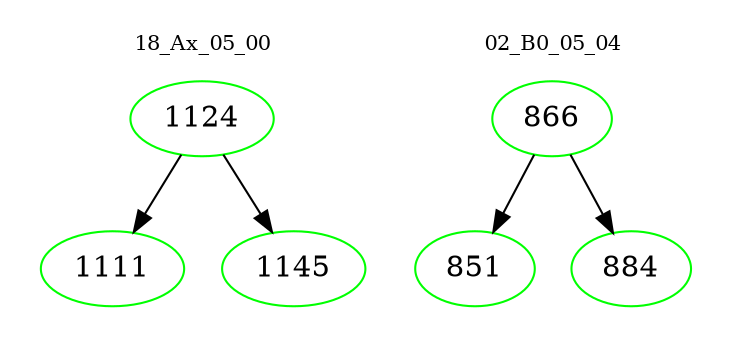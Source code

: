 digraph{
subgraph cluster_0 {
color = white
label = "18_Ax_05_00";
fontsize=10;
T0_1124 [label="1124", color="green"]
T0_1124 -> T0_1111 [color="black"]
T0_1111 [label="1111", color="green"]
T0_1124 -> T0_1145 [color="black"]
T0_1145 [label="1145", color="green"]
}
subgraph cluster_1 {
color = white
label = "02_B0_05_04";
fontsize=10;
T1_866 [label="866", color="green"]
T1_866 -> T1_851 [color="black"]
T1_851 [label="851", color="green"]
T1_866 -> T1_884 [color="black"]
T1_884 [label="884", color="green"]
}
}
